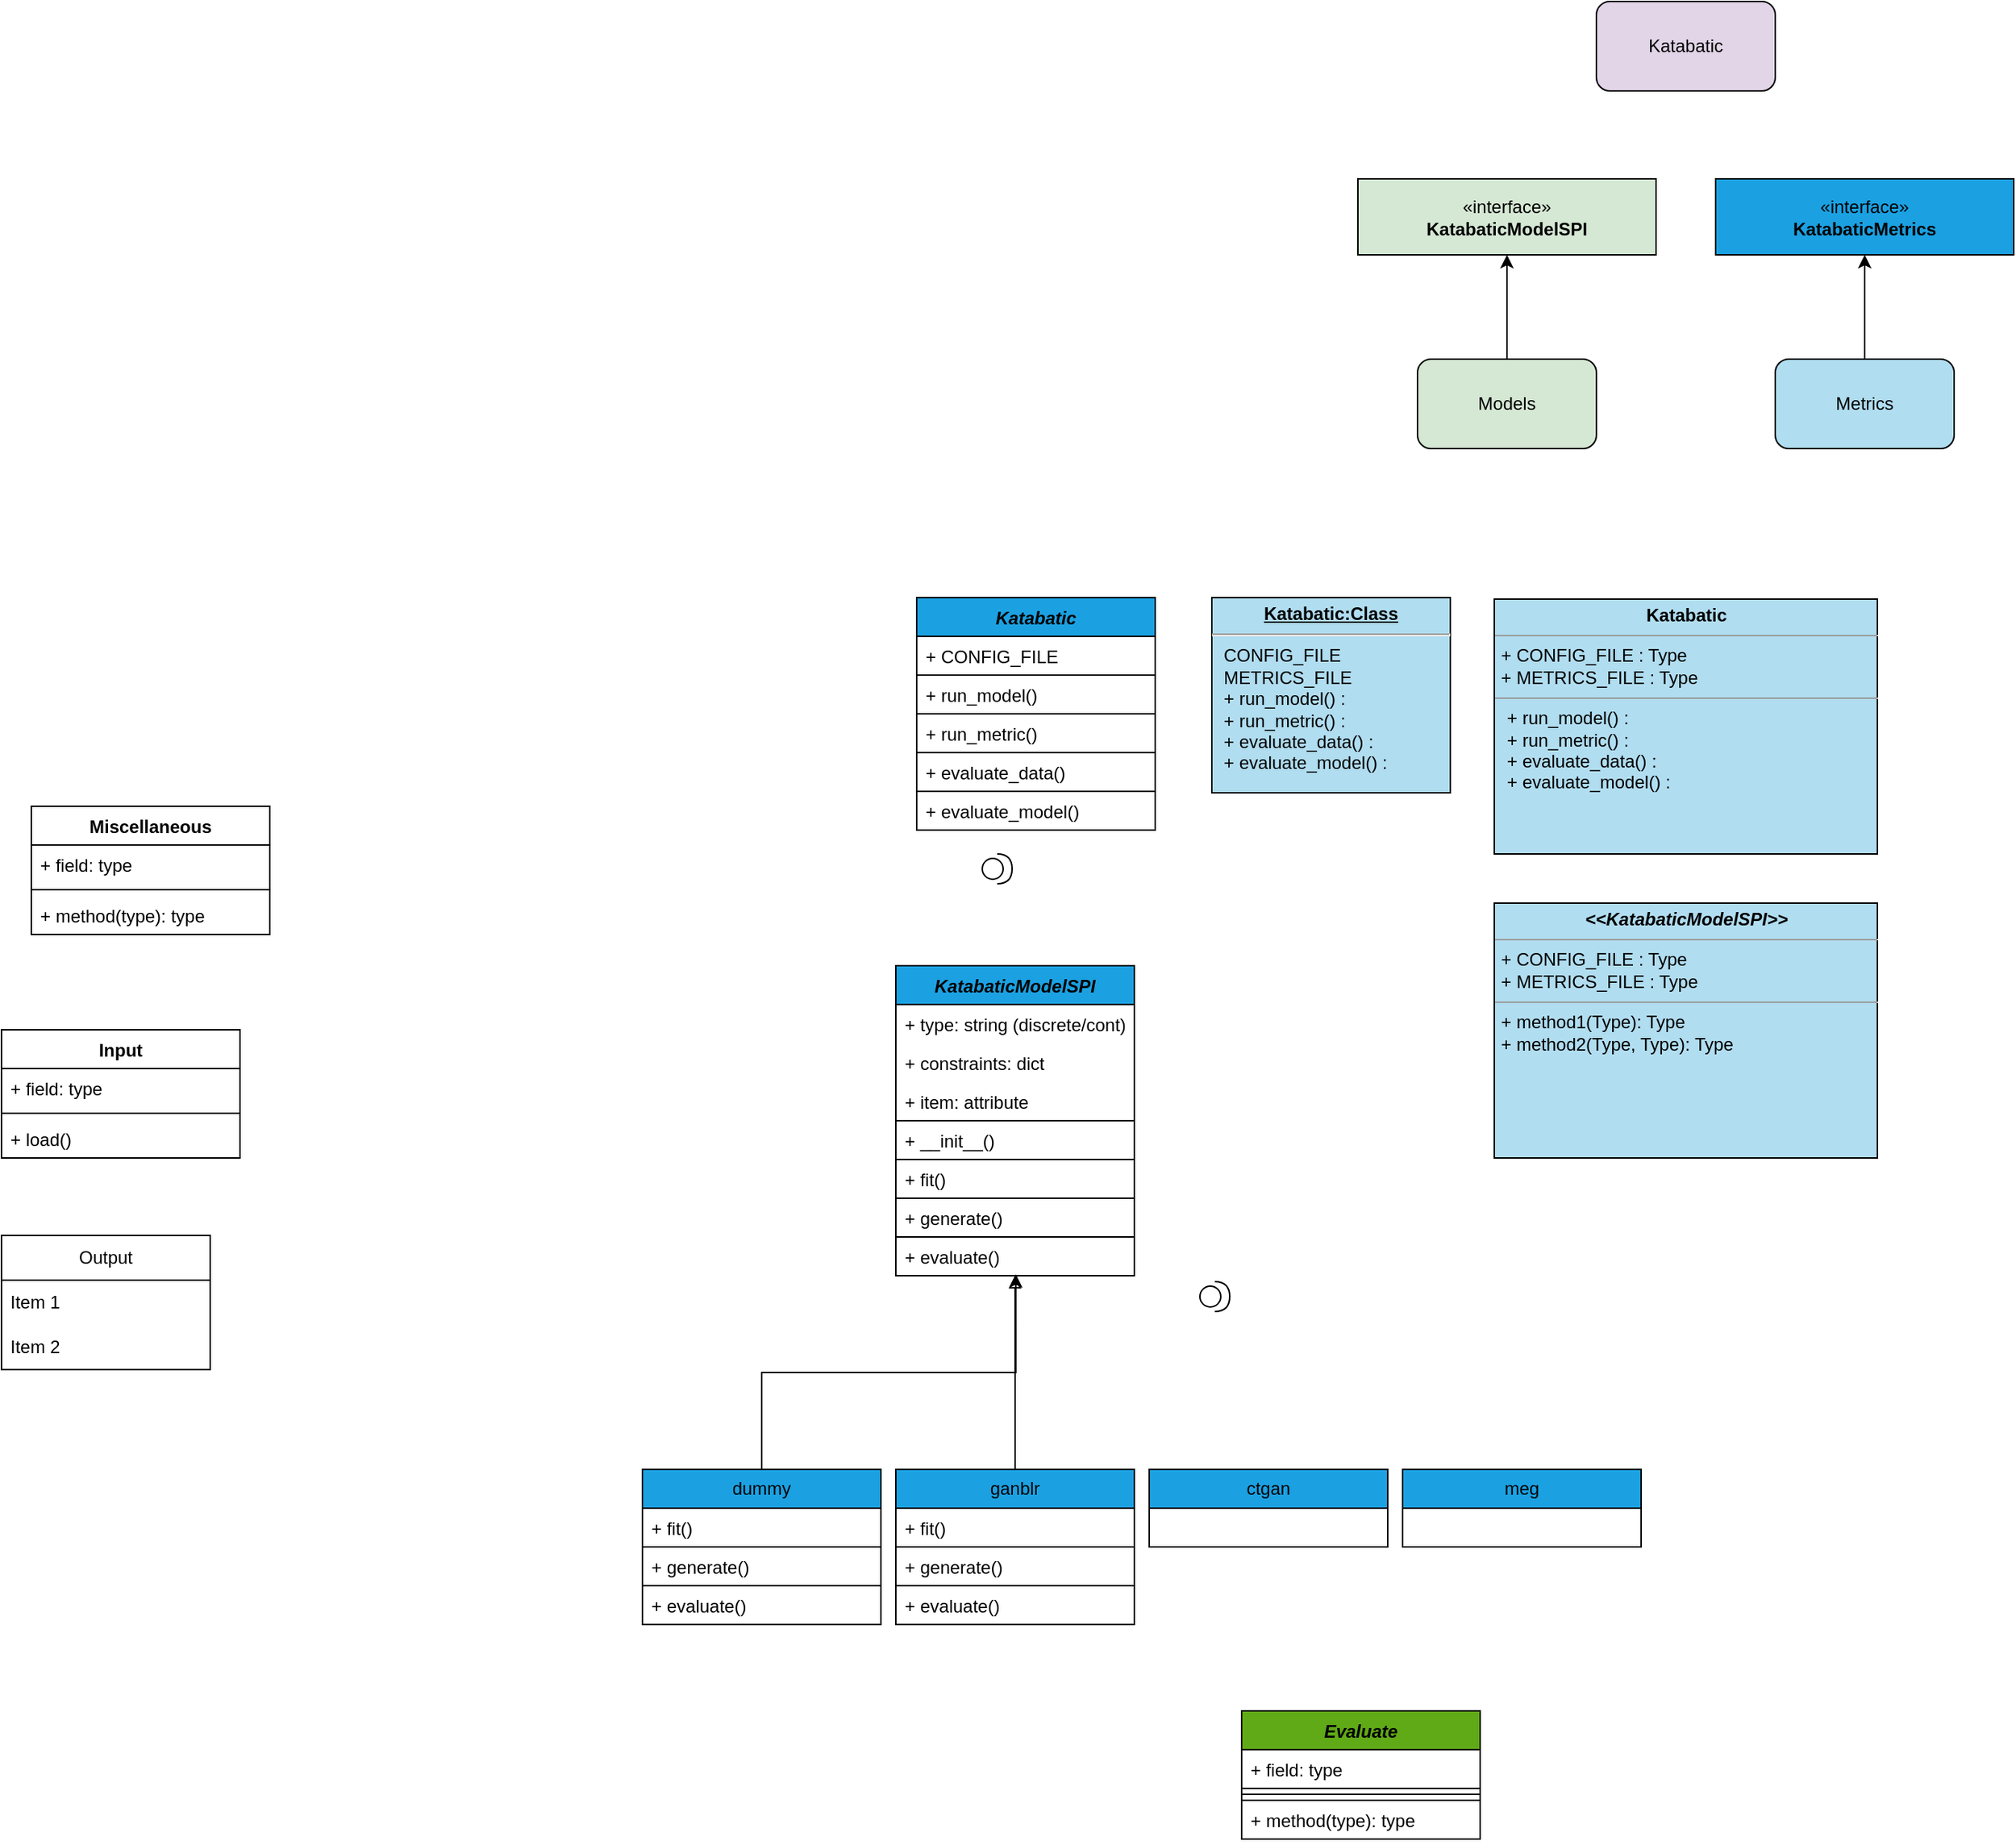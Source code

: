 <mxfile version="22.1.16" type="device">
  <diagram name="Page-1" id="i7JvG8cdJ4gOSr7KXsND">
    <mxGraphModel dx="1777" dy="1135" grid="0" gridSize="10" guides="1" tooltips="1" connect="1" arrows="1" fold="1" page="0" pageScale="1" pageWidth="827" pageHeight="1169" background="#FFFFFF" math="0" shadow="0">
      <root>
        <mxCell id="0" />
        <mxCell id="1" parent="0" />
        <mxCell id="XJmU0kUThvejPJpiqxQQ-1" value="Katabatic" style="rounded=1;whiteSpace=wrap;html=1;fillColor=#e1d5e7;strokeColor=#000000;fontColor=#000000;" parent="1" vertex="1">
          <mxGeometry x="640" y="-400" width="120" height="60" as="geometry" />
        </mxCell>
        <mxCell id="XJmU0kUThvejPJpiqxQQ-2" value="&lt;i&gt;KatabaticModelSPI&lt;/i&gt;" style="swimlane;fontStyle=1;align=center;verticalAlign=top;childLayout=stackLayout;horizontal=1;startSize=26;horizontalStack=0;resizeParent=1;resizeParentMax=0;resizeLast=0;collapsible=1;marginBottom=0;whiteSpace=wrap;html=1;fillColor=#1ba1e2;fontColor=#000000;strokeColor=#000000;" parent="1" vertex="1">
          <mxGeometry x="170" y="247" width="160" height="208" as="geometry" />
        </mxCell>
        <mxCell id="m-xUPWcNT1cz5ocmYWoy-12" value="+ type: string (discrete/cont)" style="text;strokeColor=none;fillColor=none;align=left;verticalAlign=top;spacingLeft=4;spacingRight=4;overflow=hidden;rotatable=0;points=[[0,0.5],[1,0.5]];portConstraint=eastwest;whiteSpace=wrap;html=1;fontColor=#000000;" parent="XJmU0kUThvejPJpiqxQQ-2" vertex="1">
          <mxGeometry y="26" width="160" height="26" as="geometry" />
        </mxCell>
        <mxCell id="m-xUPWcNT1cz5ocmYWoy-14" value="+ constraints: dict&amp;nbsp;" style="text;strokeColor=none;fillColor=none;align=left;verticalAlign=top;spacingLeft=4;spacingRight=4;overflow=hidden;rotatable=0;points=[[0,0.5],[1,0.5]];portConstraint=eastwest;whiteSpace=wrap;html=1;fontColor=#000000;" parent="XJmU0kUThvejPJpiqxQQ-2" vertex="1">
          <mxGeometry y="52" width="160" height="26" as="geometry" />
        </mxCell>
        <mxCell id="m-xUPWcNT1cz5ocmYWoy-13" value="+ item: attribute" style="text;strokeColor=none;fillColor=none;align=left;verticalAlign=top;spacingLeft=4;spacingRight=4;overflow=hidden;rotatable=0;points=[[0,0.5],[1,0.5]];portConstraint=eastwest;whiteSpace=wrap;html=1;fontColor=#000000;" parent="XJmU0kUThvejPJpiqxQQ-2" vertex="1">
          <mxGeometry y="78" width="160" height="26" as="geometry" />
        </mxCell>
        <mxCell id="XJmU0kUThvejPJpiqxQQ-3" value="+ __init__()" style="text;strokeColor=#000000;fillColor=none;align=left;verticalAlign=top;spacingLeft=4;spacingRight=4;overflow=hidden;rotatable=0;points=[[0,0.5],[1,0.5]];portConstraint=eastwest;whiteSpace=wrap;html=1;fontColor=#000000;" parent="XJmU0kUThvejPJpiqxQQ-2" vertex="1">
          <mxGeometry y="104" width="160" height="26" as="geometry" />
        </mxCell>
        <mxCell id="XJmU0kUThvejPJpiqxQQ-5" value="+ fit()" style="text;strokeColor=#000000;fillColor=none;align=left;verticalAlign=top;spacingLeft=4;spacingRight=4;overflow=hidden;rotatable=0;points=[[0,0.5],[1,0.5]];portConstraint=eastwest;whiteSpace=wrap;html=1;fontColor=#000000;" parent="XJmU0kUThvejPJpiqxQQ-2" vertex="1">
          <mxGeometry y="130" width="160" height="26" as="geometry" />
        </mxCell>
        <mxCell id="7RvZ6ujfD1toi3vZn5ir-1" value="+ generate()" style="text;strokeColor=#000000;fillColor=none;align=left;verticalAlign=top;spacingLeft=4;spacingRight=4;overflow=hidden;rotatable=0;points=[[0,0.5],[1,0.5]];portConstraint=eastwest;whiteSpace=wrap;html=1;fontColor=#000000;" parent="XJmU0kUThvejPJpiqxQQ-2" vertex="1">
          <mxGeometry y="156" width="160" height="26" as="geometry" />
        </mxCell>
        <mxCell id="7RvZ6ujfD1toi3vZn5ir-2" value="+ evaluate()" style="text;strokeColor=#000000;fillColor=none;align=left;verticalAlign=top;spacingLeft=4;spacingRight=4;overflow=hidden;rotatable=0;points=[[0,0.5],[1,0.5]];portConstraint=eastwest;whiteSpace=wrap;html=1;fontColor=#000000;" parent="XJmU0kUThvejPJpiqxQQ-2" vertex="1">
          <mxGeometry y="182" width="160" height="26" as="geometry" />
        </mxCell>
        <mxCell id="XJmU0kUThvejPJpiqxQQ-6" value="&lt;i&gt;Evaluate&lt;/i&gt;" style="swimlane;fontStyle=1;align=center;verticalAlign=top;childLayout=stackLayout;horizontal=1;startSize=26;horizontalStack=0;resizeParent=1;resizeParentMax=0;resizeLast=0;collapsible=1;marginBottom=0;whiteSpace=wrap;html=1;fillColor=#60a917;fontColor=#000000;strokeColor=#000000;" parent="1" vertex="1">
          <mxGeometry x="402" y="747" width="160" height="86" as="geometry" />
        </mxCell>
        <mxCell id="XJmU0kUThvejPJpiqxQQ-7" value="+ field: type" style="text;strokeColor=#000000;fillColor=none;align=left;verticalAlign=top;spacingLeft=4;spacingRight=4;overflow=hidden;rotatable=0;points=[[0,0.5],[1,0.5]];portConstraint=eastwest;whiteSpace=wrap;html=1;fontColor=#000000;" parent="XJmU0kUThvejPJpiqxQQ-6" vertex="1">
          <mxGeometry y="26" width="160" height="26" as="geometry" />
        </mxCell>
        <mxCell id="XJmU0kUThvejPJpiqxQQ-8" value="" style="line;strokeWidth=1;fillColor=none;align=left;verticalAlign=middle;spacingTop=-1;spacingLeft=3;spacingRight=3;rotatable=0;labelPosition=right;points=[];portConstraint=eastwest;strokeColor=#000000;fontColor=#000000;" parent="XJmU0kUThvejPJpiqxQQ-6" vertex="1">
          <mxGeometry y="52" width="160" height="8" as="geometry" />
        </mxCell>
        <mxCell id="XJmU0kUThvejPJpiqxQQ-9" value="+ method(type): type" style="text;strokeColor=#000000;fillColor=none;align=left;verticalAlign=top;spacingLeft=4;spacingRight=4;overflow=hidden;rotatable=0;points=[[0,0.5],[1,0.5]];portConstraint=eastwest;whiteSpace=wrap;html=1;fontColor=#000000;" parent="XJmU0kUThvejPJpiqxQQ-6" vertex="1">
          <mxGeometry y="60" width="160" height="26" as="geometry" />
        </mxCell>
        <mxCell id="XJmU0kUThvejPJpiqxQQ-10" value="Input" style="swimlane;fontStyle=1;align=center;verticalAlign=top;childLayout=stackLayout;horizontal=1;startSize=26;horizontalStack=0;resizeParent=1;resizeParentMax=0;resizeLast=0;collapsible=1;marginBottom=0;whiteSpace=wrap;html=1;" parent="1" vertex="1">
          <mxGeometry x="-430" y="290" width="160" height="86" as="geometry" />
        </mxCell>
        <mxCell id="XJmU0kUThvejPJpiqxQQ-11" value="+ field: type" style="text;strokeColor=none;fillColor=none;align=left;verticalAlign=top;spacingLeft=4;spacingRight=4;overflow=hidden;rotatable=0;points=[[0,0.5],[1,0.5]];portConstraint=eastwest;whiteSpace=wrap;html=1;" parent="XJmU0kUThvejPJpiqxQQ-10" vertex="1">
          <mxGeometry y="26" width="160" height="26" as="geometry" />
        </mxCell>
        <mxCell id="XJmU0kUThvejPJpiqxQQ-12" value="" style="line;strokeWidth=1;fillColor=none;align=left;verticalAlign=middle;spacingTop=-1;spacingLeft=3;spacingRight=3;rotatable=0;labelPosition=right;points=[];portConstraint=eastwest;strokeColor=inherit;" parent="XJmU0kUThvejPJpiqxQQ-10" vertex="1">
          <mxGeometry y="52" width="160" height="8" as="geometry" />
        </mxCell>
        <mxCell id="XJmU0kUThvejPJpiqxQQ-13" value="+ load()" style="text;strokeColor=none;fillColor=none;align=left;verticalAlign=top;spacingLeft=4;spacingRight=4;overflow=hidden;rotatable=0;points=[[0,0.5],[1,0.5]];portConstraint=eastwest;whiteSpace=wrap;html=1;" parent="XJmU0kUThvejPJpiqxQQ-10" vertex="1">
          <mxGeometry y="60" width="160" height="26" as="geometry" />
        </mxCell>
        <mxCell id="XJmU0kUThvejPJpiqxQQ-14" value="Miscellaneous" style="swimlane;fontStyle=1;align=center;verticalAlign=top;childLayout=stackLayout;horizontal=1;startSize=26;horizontalStack=0;resizeParent=1;resizeParentMax=0;resizeLast=0;collapsible=1;marginBottom=0;whiteSpace=wrap;html=1;" parent="1" vertex="1">
          <mxGeometry x="-410" y="140" width="160" height="86" as="geometry" />
        </mxCell>
        <mxCell id="XJmU0kUThvejPJpiqxQQ-15" value="+ field: type" style="text;strokeColor=none;fillColor=none;align=left;verticalAlign=top;spacingLeft=4;spacingRight=4;overflow=hidden;rotatable=0;points=[[0,0.5],[1,0.5]];portConstraint=eastwest;whiteSpace=wrap;html=1;" parent="XJmU0kUThvejPJpiqxQQ-14" vertex="1">
          <mxGeometry y="26" width="160" height="26" as="geometry" />
        </mxCell>
        <mxCell id="XJmU0kUThvejPJpiqxQQ-16" value="" style="line;strokeWidth=1;fillColor=none;align=left;verticalAlign=middle;spacingTop=-1;spacingLeft=3;spacingRight=3;rotatable=0;labelPosition=right;points=[];portConstraint=eastwest;strokeColor=inherit;" parent="XJmU0kUThvejPJpiqxQQ-14" vertex="1">
          <mxGeometry y="52" width="160" height="8" as="geometry" />
        </mxCell>
        <mxCell id="XJmU0kUThvejPJpiqxQQ-17" value="+ method(type): type" style="text;strokeColor=none;fillColor=none;align=left;verticalAlign=top;spacingLeft=4;spacingRight=4;overflow=hidden;rotatable=0;points=[[0,0.5],[1,0.5]];portConstraint=eastwest;whiteSpace=wrap;html=1;" parent="XJmU0kUThvejPJpiqxQQ-14" vertex="1">
          <mxGeometry y="60" width="160" height="26" as="geometry" />
        </mxCell>
        <mxCell id="7RvZ6ujfD1toi3vZn5ir-8" style="edgeStyle=orthogonalEdgeStyle;rounded=0;orthogonalLoop=1;jettySize=auto;html=1;exitX=0.5;exitY=0;exitDx=0;exitDy=0;endArrow=block;endFill=0;fontColor=#000000;strokeColor=#000000;" parent="1" source="7RvZ6ujfD1toi3vZn5ir-3" target="XJmU0kUThvejPJpiqxQQ-2" edge="1">
          <mxGeometry relative="1" as="geometry" />
        </mxCell>
        <mxCell id="7RvZ6ujfD1toi3vZn5ir-3" value="ganblr" style="swimlane;fontStyle=0;childLayout=stackLayout;horizontal=1;startSize=26;fillColor=#1ba1e2;horizontalStack=0;resizeParent=1;resizeParentMax=0;resizeLast=0;collapsible=1;marginBottom=0;whiteSpace=wrap;html=1;fontColor=#000000;strokeColor=#000000;" parent="1" vertex="1">
          <mxGeometry x="170" y="585" width="160" height="104" as="geometry" />
        </mxCell>
        <mxCell id="7RvZ6ujfD1toi3vZn5ir-4" value="+ fit()" style="text;strokeColor=#000000;fillColor=none;align=left;verticalAlign=top;spacingLeft=4;spacingRight=4;overflow=hidden;rotatable=0;points=[[0,0.5],[1,0.5]];portConstraint=eastwest;whiteSpace=wrap;html=1;fontColor=#000000;" parent="7RvZ6ujfD1toi3vZn5ir-3" vertex="1">
          <mxGeometry y="26" width="160" height="26" as="geometry" />
        </mxCell>
        <mxCell id="7RvZ6ujfD1toi3vZn5ir-5" value="+ generate()" style="text;strokeColor=#000000;fillColor=none;align=left;verticalAlign=top;spacingLeft=4;spacingRight=4;overflow=hidden;rotatable=0;points=[[0,0.5],[1,0.5]];portConstraint=eastwest;whiteSpace=wrap;html=1;fontColor=#000000;" parent="7RvZ6ujfD1toi3vZn5ir-3" vertex="1">
          <mxGeometry y="52" width="160" height="26" as="geometry" />
        </mxCell>
        <mxCell id="7RvZ6ujfD1toi3vZn5ir-6" value="+ evaluate()" style="text;strokeColor=#000000;fillColor=none;align=left;verticalAlign=top;spacingLeft=4;spacingRight=4;overflow=hidden;rotatable=0;points=[[0,0.5],[1,0.5]];portConstraint=eastwest;whiteSpace=wrap;html=1;fontColor=#000000;" parent="7RvZ6ujfD1toi3vZn5ir-3" vertex="1">
          <mxGeometry y="78" width="160" height="26" as="geometry" />
        </mxCell>
        <mxCell id="7RvZ6ujfD1toi3vZn5ir-18" value="dummy" style="swimlane;fontStyle=0;childLayout=stackLayout;horizontal=1;startSize=26;fillColor=#1ba1e2;horizontalStack=0;resizeParent=1;resizeParentMax=0;resizeLast=0;collapsible=1;marginBottom=0;whiteSpace=wrap;html=1;fontColor=#000000;strokeColor=#000000;" parent="1" vertex="1">
          <mxGeometry y="585" width="160" height="104" as="geometry" />
        </mxCell>
        <mxCell id="7RvZ6ujfD1toi3vZn5ir-19" value="+ fit()" style="text;strokeColor=#000000;fillColor=none;align=left;verticalAlign=top;spacingLeft=4;spacingRight=4;overflow=hidden;rotatable=0;points=[[0,0.5],[1,0.5]];portConstraint=eastwest;whiteSpace=wrap;html=1;fontColor=#000000;" parent="7RvZ6ujfD1toi3vZn5ir-18" vertex="1">
          <mxGeometry y="26" width="160" height="26" as="geometry" />
        </mxCell>
        <mxCell id="7RvZ6ujfD1toi3vZn5ir-20" value="+ generate()" style="text;strokeColor=#000000;fillColor=none;align=left;verticalAlign=top;spacingLeft=4;spacingRight=4;overflow=hidden;rotatable=0;points=[[0,0.5],[1,0.5]];portConstraint=eastwest;whiteSpace=wrap;html=1;fontColor=#000000;" parent="7RvZ6ujfD1toi3vZn5ir-18" vertex="1">
          <mxGeometry y="52" width="160" height="26" as="geometry" />
        </mxCell>
        <mxCell id="7RvZ6ujfD1toi3vZn5ir-21" value="+ evaluate()" style="text;strokeColor=#000000;fillColor=none;align=left;verticalAlign=top;spacingLeft=4;spacingRight=4;overflow=hidden;rotatable=0;points=[[0,0.5],[1,0.5]];portConstraint=eastwest;whiteSpace=wrap;html=1;fontColor=#000000;" parent="7RvZ6ujfD1toi3vZn5ir-18" vertex="1">
          <mxGeometry y="78" width="160" height="26" as="geometry" />
        </mxCell>
        <mxCell id="-B3gqVkwB4poHkJ_S-3c-1" value="Output" style="swimlane;fontStyle=0;childLayout=stackLayout;horizontal=1;startSize=30;horizontalStack=0;resizeParent=1;resizeParentMax=0;resizeLast=0;collapsible=1;marginBottom=0;whiteSpace=wrap;html=1;" parent="1" vertex="1">
          <mxGeometry x="-430" y="428" width="140" height="90" as="geometry" />
        </mxCell>
        <mxCell id="-B3gqVkwB4poHkJ_S-3c-2" value="Item 1" style="text;strokeColor=none;fillColor=none;align=left;verticalAlign=middle;spacingLeft=4;spacingRight=4;overflow=hidden;points=[[0,0.5],[1,0.5]];portConstraint=eastwest;rotatable=0;whiteSpace=wrap;html=1;" parent="-B3gqVkwB4poHkJ_S-3c-1" vertex="1">
          <mxGeometry y="30" width="140" height="30" as="geometry" />
        </mxCell>
        <mxCell id="-B3gqVkwB4poHkJ_S-3c-3" value="Item 2" style="text;strokeColor=none;fillColor=none;align=left;verticalAlign=middle;spacingLeft=4;spacingRight=4;overflow=hidden;points=[[0,0.5],[1,0.5]];portConstraint=eastwest;rotatable=0;whiteSpace=wrap;html=1;" parent="-B3gqVkwB4poHkJ_S-3c-1" vertex="1">
          <mxGeometry y="60" width="140" height="30" as="geometry" />
        </mxCell>
        <mxCell id="m-xUPWcNT1cz5ocmYWoy-2" value="ctgan" style="swimlane;fontStyle=0;childLayout=stackLayout;horizontal=1;startSize=26;fillColor=#1ba1e2;horizontalStack=0;resizeParent=1;resizeParentMax=0;resizeLast=0;collapsible=1;marginBottom=0;whiteSpace=wrap;html=1;fontColor=#000000;strokeColor=#000000;" parent="1" vertex="1">
          <mxGeometry x="340" y="585" width="160" height="52" as="geometry" />
        </mxCell>
        <mxCell id="m-xUPWcNT1cz5ocmYWoy-6" value="meg" style="swimlane;fontStyle=0;childLayout=stackLayout;horizontal=1;startSize=26;fillColor=#1ba1e2;horizontalStack=0;resizeParent=1;resizeParentMax=0;resizeLast=0;collapsible=1;marginBottom=0;whiteSpace=wrap;html=1;fontColor=#000000;strokeColor=#000000;" parent="1" vertex="1">
          <mxGeometry x="510" y="585" width="160" height="52" as="geometry" />
        </mxCell>
        <mxCell id="m-xUPWcNT1cz5ocmYWoy-10" style="edgeStyle=orthogonalEdgeStyle;rounded=0;orthogonalLoop=1;jettySize=auto;html=1;exitX=0.5;exitY=0;exitDx=0;exitDy=0;entryX=0.503;entryY=0.962;entryDx=0;entryDy=0;entryPerimeter=0;fontColor=#000000;strokeColor=#000000;" parent="1" source="7RvZ6ujfD1toi3vZn5ir-18" target="7RvZ6ujfD1toi3vZn5ir-2" edge="1">
          <mxGeometry relative="1" as="geometry" />
        </mxCell>
        <mxCell id="m-xUPWcNT1cz5ocmYWoy-11" value="«interface»&lt;br&gt;&lt;b&gt;KatabaticModelSPI&lt;/b&gt;" style="html=1;whiteSpace=wrap;fillColor=#d5e8d4;strokeColor=#000000;fontColor=#000000;" parent="1" vertex="1">
          <mxGeometry x="480" y="-281" width="200" height="51" as="geometry" />
        </mxCell>
        <mxCell id="m-xUPWcNT1cz5ocmYWoy-15" value="" style="shape=providedRequiredInterface;html=1;verticalLabelPosition=bottom;sketch=0;" parent="1" vertex="1">
          <mxGeometry x="374" y="459" width="20" height="20" as="geometry" />
        </mxCell>
        <mxCell id="m-xUPWcNT1cz5ocmYWoy-23" style="edgeStyle=orthogonalEdgeStyle;rounded=0;orthogonalLoop=1;jettySize=auto;html=1;strokeColor=#000000;" parent="1" source="m-xUPWcNT1cz5ocmYWoy-20" target="m-xUPWcNT1cz5ocmYWoy-11" edge="1">
          <mxGeometry relative="1" as="geometry" />
        </mxCell>
        <mxCell id="m-xUPWcNT1cz5ocmYWoy-20" value="Models" style="rounded=1;whiteSpace=wrap;html=1;fillColor=#d5e8d4;strokeColor=#000000;fontColor=#000000;" parent="1" vertex="1">
          <mxGeometry x="520" y="-160" width="120" height="60" as="geometry" />
        </mxCell>
        <mxCell id="m-xUPWcNT1cz5ocmYWoy-24" style="edgeStyle=orthogonalEdgeStyle;rounded=0;orthogonalLoop=1;jettySize=auto;html=1;exitX=0.5;exitY=0;exitDx=0;exitDy=0;strokeColor=#000000;" parent="1" source="m-xUPWcNT1cz5ocmYWoy-21" target="m-xUPWcNT1cz5ocmYWoy-22" edge="1">
          <mxGeometry relative="1" as="geometry" />
        </mxCell>
        <mxCell id="m-xUPWcNT1cz5ocmYWoy-21" value="Metrics" style="rounded=1;whiteSpace=wrap;html=1;fillColor=#b1ddf0;strokeColor=#000000;fontColor=#000000;" parent="1" vertex="1">
          <mxGeometry x="760" y="-160" width="120" height="60" as="geometry" />
        </mxCell>
        <mxCell id="m-xUPWcNT1cz5ocmYWoy-22" value="«interface»&lt;br&gt;&lt;b&gt;KatabaticMetrics&lt;/b&gt;" style="html=1;whiteSpace=wrap;fillColor=#1ba1e2;fontColor=#000000;strokeColor=#000000;" parent="1" vertex="1">
          <mxGeometry x="720" y="-281" width="200" height="51" as="geometry" />
        </mxCell>
        <mxCell id="SRl0MXrCcEwVmlMT_6_e-1" value="&lt;i&gt;Katabatic&lt;/i&gt;" style="swimlane;fontStyle=1;align=center;verticalAlign=top;childLayout=stackLayout;horizontal=1;startSize=26;horizontalStack=0;resizeParent=1;resizeParentMax=0;resizeLast=0;collapsible=1;marginBottom=0;whiteSpace=wrap;html=1;fillColor=#1ba1e2;fontColor=#000000;strokeColor=#000000;" vertex="1" parent="1">
          <mxGeometry x="184" width="160" height="156" as="geometry" />
        </mxCell>
        <mxCell id="SRl0MXrCcEwVmlMT_6_e-5" value="+ CONFIG_FILE" style="text;strokeColor=#000000;fillColor=none;align=left;verticalAlign=top;spacingLeft=4;spacingRight=4;overflow=hidden;rotatable=0;points=[[0,0.5],[1,0.5]];portConstraint=eastwest;whiteSpace=wrap;html=1;fontColor=#000000;" vertex="1" parent="SRl0MXrCcEwVmlMT_6_e-1">
          <mxGeometry y="26" width="160" height="26" as="geometry" />
        </mxCell>
        <mxCell id="SRl0MXrCcEwVmlMT_6_e-6" value="+ run_model()" style="text;strokeColor=#000000;fillColor=none;align=left;verticalAlign=top;spacingLeft=4;spacingRight=4;overflow=hidden;rotatable=0;points=[[0,0.5],[1,0.5]];portConstraint=eastwest;whiteSpace=wrap;html=1;fontColor=#000000;" vertex="1" parent="SRl0MXrCcEwVmlMT_6_e-1">
          <mxGeometry y="52" width="160" height="26" as="geometry" />
        </mxCell>
        <mxCell id="SRl0MXrCcEwVmlMT_6_e-7" value="+ run_metric()" style="text;strokeColor=#000000;fillColor=none;align=left;verticalAlign=top;spacingLeft=4;spacingRight=4;overflow=hidden;rotatable=0;points=[[0,0.5],[1,0.5]];portConstraint=eastwest;whiteSpace=wrap;html=1;fontColor=#000000;" vertex="1" parent="SRl0MXrCcEwVmlMT_6_e-1">
          <mxGeometry y="78" width="160" height="26" as="geometry" />
        </mxCell>
        <mxCell id="SRl0MXrCcEwVmlMT_6_e-8" value="+ evaluate_data()" style="text;strokeColor=#000000;fillColor=none;align=left;verticalAlign=top;spacingLeft=4;spacingRight=4;overflow=hidden;rotatable=0;points=[[0,0.5],[1,0.5]];portConstraint=eastwest;whiteSpace=wrap;html=1;fontColor=#000000;" vertex="1" parent="SRl0MXrCcEwVmlMT_6_e-1">
          <mxGeometry y="104" width="160" height="26" as="geometry" />
        </mxCell>
        <mxCell id="SRl0MXrCcEwVmlMT_6_e-10" value="+ evaluate_model()" style="text;strokeColor=none;fillColor=none;align=left;verticalAlign=top;spacingLeft=4;spacingRight=4;overflow=hidden;rotatable=0;points=[[0,0.5],[1,0.5]];portConstraint=eastwest;whiteSpace=wrap;html=1;fontColor=#000000;" vertex="1" parent="SRl0MXrCcEwVmlMT_6_e-1">
          <mxGeometry y="130" width="160" height="26" as="geometry" />
        </mxCell>
        <mxCell id="SRl0MXrCcEwVmlMT_6_e-9" value="" style="shape=providedRequiredInterface;html=1;verticalLabelPosition=bottom;sketch=0;" vertex="1" parent="1">
          <mxGeometry x="228" y="172" width="20" height="20" as="geometry" />
        </mxCell>
        <mxCell id="SRl0MXrCcEwVmlMT_6_e-15" value="&lt;p style=&quot;margin:0px;margin-top:4px;text-align:center;text-decoration:underline;&quot;&gt;&lt;b&gt;Katabatic:Class&lt;/b&gt;&lt;/p&gt;&lt;hr&gt;&lt;p style=&quot;margin:0px;margin-left:8px;&quot;&gt;CONFIG_FILE&lt;br&gt;METRICS_FILE&lt;br&gt;+ run_model() :&amp;nbsp;&lt;br&gt;&lt;/p&gt;&lt;p style=&quot;margin:0px;margin-left:8px;&quot;&gt;+ run_metric() :&amp;nbsp;&lt;br&gt;&lt;/p&gt;&lt;p style=&quot;margin:0px;margin-left:8px;&quot;&gt;+ evaluate_data() :&amp;nbsp;&lt;br&gt;&lt;/p&gt;&lt;p style=&quot;margin:0px;margin-left:8px;&quot;&gt;+ evaluate_model() :&amp;nbsp;&lt;br&gt;&lt;/p&gt;&lt;p style=&quot;margin:0px;margin-left:8px;&quot;&gt;&lt;br&gt;&lt;/p&gt;" style="verticalAlign=top;align=left;overflow=fill;fontSize=12;fontFamily=Helvetica;html=1;whiteSpace=wrap;fillColor=#b1ddf0;strokeColor=#000000;fontColor=#000000;" vertex="1" parent="1">
          <mxGeometry x="382" width="160" height="131" as="geometry" />
        </mxCell>
        <mxCell id="SRl0MXrCcEwVmlMT_6_e-16" value="&lt;p style=&quot;margin:0px;margin-top:4px;text-align:center;&quot;&gt;&lt;b&gt;Katabatic&lt;/b&gt;&lt;/p&gt;&lt;hr size=&quot;1&quot;&gt;&lt;p style=&quot;margin:0px;margin-left:4px;&quot;&gt;+ CONFIG_FILE : Type&lt;br&gt;+ METRICS_FILE : Type&lt;/p&gt;&lt;hr size=&quot;1&quot;&gt;&lt;p style=&quot;margin: 0px 0px 0px 8px;&quot;&gt;+ run_model() :&amp;nbsp;&lt;br&gt;&lt;/p&gt;&lt;p style=&quot;margin: 0px 0px 0px 8px;&quot;&gt;+ run_metric() :&amp;nbsp;&lt;br&gt;&lt;/p&gt;&lt;p style=&quot;margin: 0px 0px 0px 8px;&quot;&gt;+ evaluate_data() :&amp;nbsp;&lt;br&gt;&lt;/p&gt;&lt;p style=&quot;margin: 0px 0px 0px 8px;&quot;&gt;+ evaluate_model() :&amp;nbsp;&lt;br&gt;&lt;/p&gt;&lt;p style=&quot;margin: 0px 0px 0px 8px;&quot;&gt;&lt;br&gt;&lt;/p&gt;" style="verticalAlign=top;align=left;overflow=fill;fontSize=12;fontFamily=Helvetica;html=1;whiteSpace=wrap;fillColor=#b1ddf0;strokeColor=#000000;fontColor=#000000;" vertex="1" parent="1">
          <mxGeometry x="571.5" y="1" width="257" height="171" as="geometry" />
        </mxCell>
        <mxCell id="SRl0MXrCcEwVmlMT_6_e-17" value="&lt;p style=&quot;margin:0px;margin-top:4px;text-align:center;&quot;&gt;&lt;i&gt;&lt;b&gt;&amp;lt;&amp;lt;KatabaticModelSPI&amp;gt;&amp;gt;&lt;/b&gt;&lt;/i&gt;&lt;br&gt;&lt;/p&gt;&lt;hr size=&quot;1&quot;&gt;&lt;p style=&quot;margin:0px;margin-left:4px;&quot;&gt;+ CONFIG_FILE : Type&lt;br&gt;+ METRICS_FILE : Type&lt;/p&gt;&lt;hr size=&quot;1&quot;&gt;&lt;p style=&quot;margin:0px;margin-left:4px;&quot;&gt;+ method1(Type): Type&lt;br&gt;+ method2(Type, Type): Type&lt;/p&gt;" style="verticalAlign=top;align=left;overflow=fill;fontSize=12;fontFamily=Helvetica;html=1;whiteSpace=wrap;fillColor=#b1ddf0;strokeColor=#000000;fontColor=#000000;" vertex="1" parent="1">
          <mxGeometry x="571.5" y="205" width="257" height="171" as="geometry" />
        </mxCell>
      </root>
    </mxGraphModel>
  </diagram>
</mxfile>
